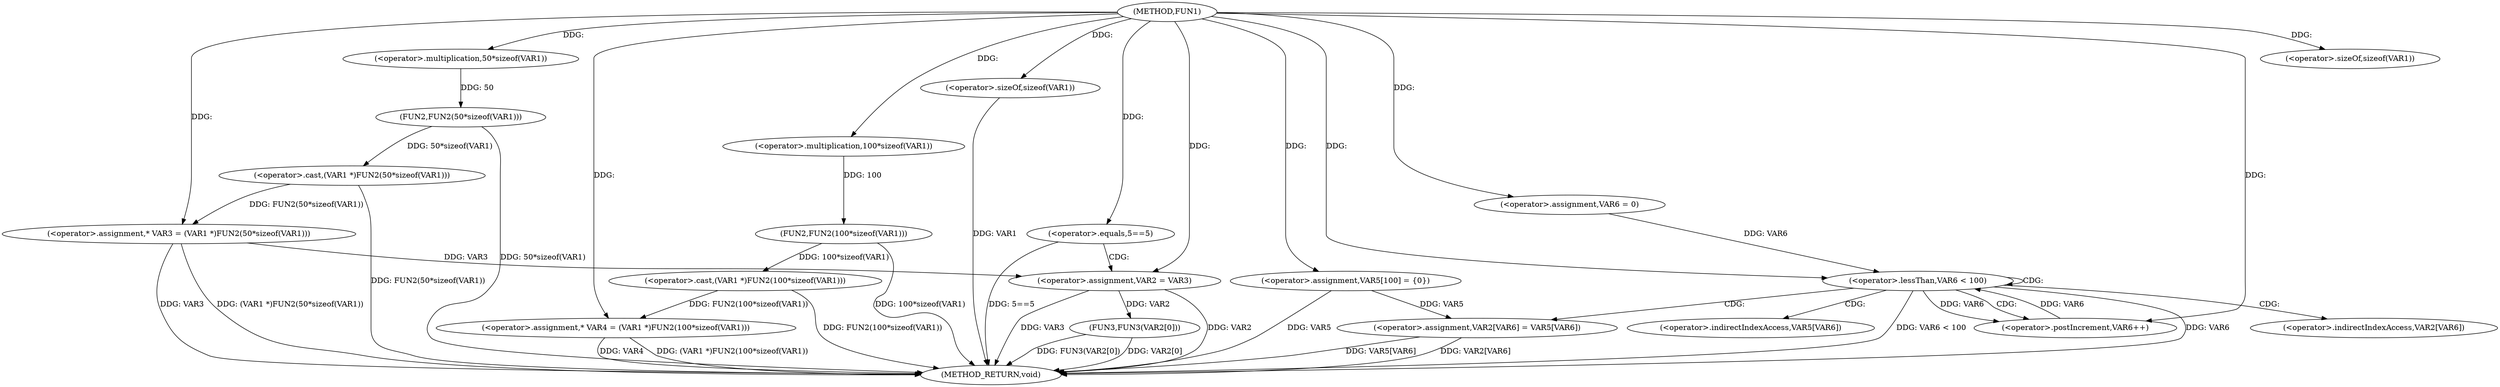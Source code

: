 digraph FUN1 {  
"1000100" [label = "(METHOD,FUN1)" ]
"1000158" [label = "(METHOD_RETURN,void)" ]
"1000104" [label = "(<operator>.assignment,* VAR3 = (VAR1 *)FUN2(50*sizeof(VAR1)))" ]
"1000106" [label = "(<operator>.cast,(VAR1 *)FUN2(50*sizeof(VAR1)))" ]
"1000108" [label = "(FUN2,FUN2(50*sizeof(VAR1)))" ]
"1000109" [label = "(<operator>.multiplication,50*sizeof(VAR1))" ]
"1000111" [label = "(<operator>.sizeOf,sizeof(VAR1))" ]
"1000114" [label = "(<operator>.assignment,* VAR4 = (VAR1 *)FUN2(100*sizeof(VAR1)))" ]
"1000116" [label = "(<operator>.cast,(VAR1 *)FUN2(100*sizeof(VAR1)))" ]
"1000118" [label = "(FUN2,FUN2(100*sizeof(VAR1)))" ]
"1000119" [label = "(<operator>.multiplication,100*sizeof(VAR1))" ]
"1000121" [label = "(<operator>.sizeOf,sizeof(VAR1))" ]
"1000124" [label = "(<operator>.equals,5==5)" ]
"1000128" [label = "(<operator>.assignment,VAR2 = VAR3)" ]
"1000133" [label = "(<operator>.assignment,VAR5[100] = {0})" ]
"1000138" [label = "(<operator>.assignment,VAR6 = 0)" ]
"1000141" [label = "(<operator>.lessThan,VAR6 < 100)" ]
"1000144" [label = "(<operator>.postIncrement,VAR6++)" ]
"1000147" [label = "(<operator>.assignment,VAR2[VAR6] = VAR5[VAR6])" ]
"1000154" [label = "(FUN3,FUN3(VAR2[0]))" ]
"1000148" [label = "(<operator>.indirectIndexAccess,VAR2[VAR6])" ]
"1000151" [label = "(<operator>.indirectIndexAccess,VAR5[VAR6])" ]
  "1000128" -> "1000158"  [ label = "DDG: VAR3"] 
  "1000141" -> "1000158"  [ label = "DDG: VAR6"] 
  "1000106" -> "1000158"  [ label = "DDG: FUN2(50*sizeof(VAR1))"] 
  "1000147" -> "1000158"  [ label = "DDG: VAR5[VAR6]"] 
  "1000104" -> "1000158"  [ label = "DDG: VAR3"] 
  "1000141" -> "1000158"  [ label = "DDG: VAR6 < 100"] 
  "1000147" -> "1000158"  [ label = "DDG: VAR2[VAR6]"] 
  "1000116" -> "1000158"  [ label = "DDG: FUN2(100*sizeof(VAR1))"] 
  "1000154" -> "1000158"  [ label = "DDG: FUN3(VAR2[0])"] 
  "1000121" -> "1000158"  [ label = "DDG: VAR1"] 
  "1000118" -> "1000158"  [ label = "DDG: 100*sizeof(VAR1)"] 
  "1000124" -> "1000158"  [ label = "DDG: 5==5"] 
  "1000128" -> "1000158"  [ label = "DDG: VAR2"] 
  "1000154" -> "1000158"  [ label = "DDG: VAR2[0]"] 
  "1000133" -> "1000158"  [ label = "DDG: VAR5"] 
  "1000114" -> "1000158"  [ label = "DDG: VAR4"] 
  "1000114" -> "1000158"  [ label = "DDG: (VAR1 *)FUN2(100*sizeof(VAR1))"] 
  "1000104" -> "1000158"  [ label = "DDG: (VAR1 *)FUN2(50*sizeof(VAR1))"] 
  "1000108" -> "1000158"  [ label = "DDG: 50*sizeof(VAR1)"] 
  "1000106" -> "1000104"  [ label = "DDG: FUN2(50*sizeof(VAR1))"] 
  "1000100" -> "1000104"  [ label = "DDG: "] 
  "1000108" -> "1000106"  [ label = "DDG: 50*sizeof(VAR1)"] 
  "1000109" -> "1000108"  [ label = "DDG: 50"] 
  "1000100" -> "1000109"  [ label = "DDG: "] 
  "1000100" -> "1000111"  [ label = "DDG: "] 
  "1000116" -> "1000114"  [ label = "DDG: FUN2(100*sizeof(VAR1))"] 
  "1000100" -> "1000114"  [ label = "DDG: "] 
  "1000118" -> "1000116"  [ label = "DDG: 100*sizeof(VAR1)"] 
  "1000119" -> "1000118"  [ label = "DDG: 100"] 
  "1000100" -> "1000119"  [ label = "DDG: "] 
  "1000100" -> "1000121"  [ label = "DDG: "] 
  "1000100" -> "1000124"  [ label = "DDG: "] 
  "1000104" -> "1000128"  [ label = "DDG: VAR3"] 
  "1000100" -> "1000128"  [ label = "DDG: "] 
  "1000100" -> "1000133"  [ label = "DDG: "] 
  "1000100" -> "1000138"  [ label = "DDG: "] 
  "1000138" -> "1000141"  [ label = "DDG: VAR6"] 
  "1000144" -> "1000141"  [ label = "DDG: VAR6"] 
  "1000100" -> "1000141"  [ label = "DDG: "] 
  "1000141" -> "1000144"  [ label = "DDG: VAR6"] 
  "1000100" -> "1000144"  [ label = "DDG: "] 
  "1000133" -> "1000147"  [ label = "DDG: VAR5"] 
  "1000128" -> "1000154"  [ label = "DDG: VAR2"] 
  "1000124" -> "1000128"  [ label = "CDG: "] 
  "1000141" -> "1000141"  [ label = "CDG: "] 
  "1000141" -> "1000147"  [ label = "CDG: "] 
  "1000141" -> "1000151"  [ label = "CDG: "] 
  "1000141" -> "1000148"  [ label = "CDG: "] 
  "1000141" -> "1000144"  [ label = "CDG: "] 
}
